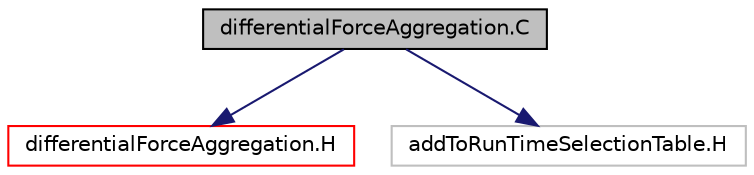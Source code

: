 digraph "differentialForceAggregation.C"
{
  bgcolor="transparent";
  edge [fontname="Helvetica",fontsize="10",labelfontname="Helvetica",labelfontsize="10"];
  node [fontname="Helvetica",fontsize="10",shape=record];
  Node0 [label="differentialForceAggregation.C",height=0.2,width=0.4,color="black", fillcolor="grey75", style="filled", fontcolor="black"];
  Node0 -> Node1 [color="midnightblue",fontsize="10",style="solid",fontname="Helvetica"];
  Node1 [label="differentialForceAggregation.H",height=0.2,width=0.4,color="red",URL="$a00425.html"];
  Node0 -> Node41 [color="midnightblue",fontsize="10",style="solid",fontname="Helvetica"];
  Node41 [label="addToRunTimeSelectionTable.H",height=0.2,width=0.4,color="grey75"];
}
